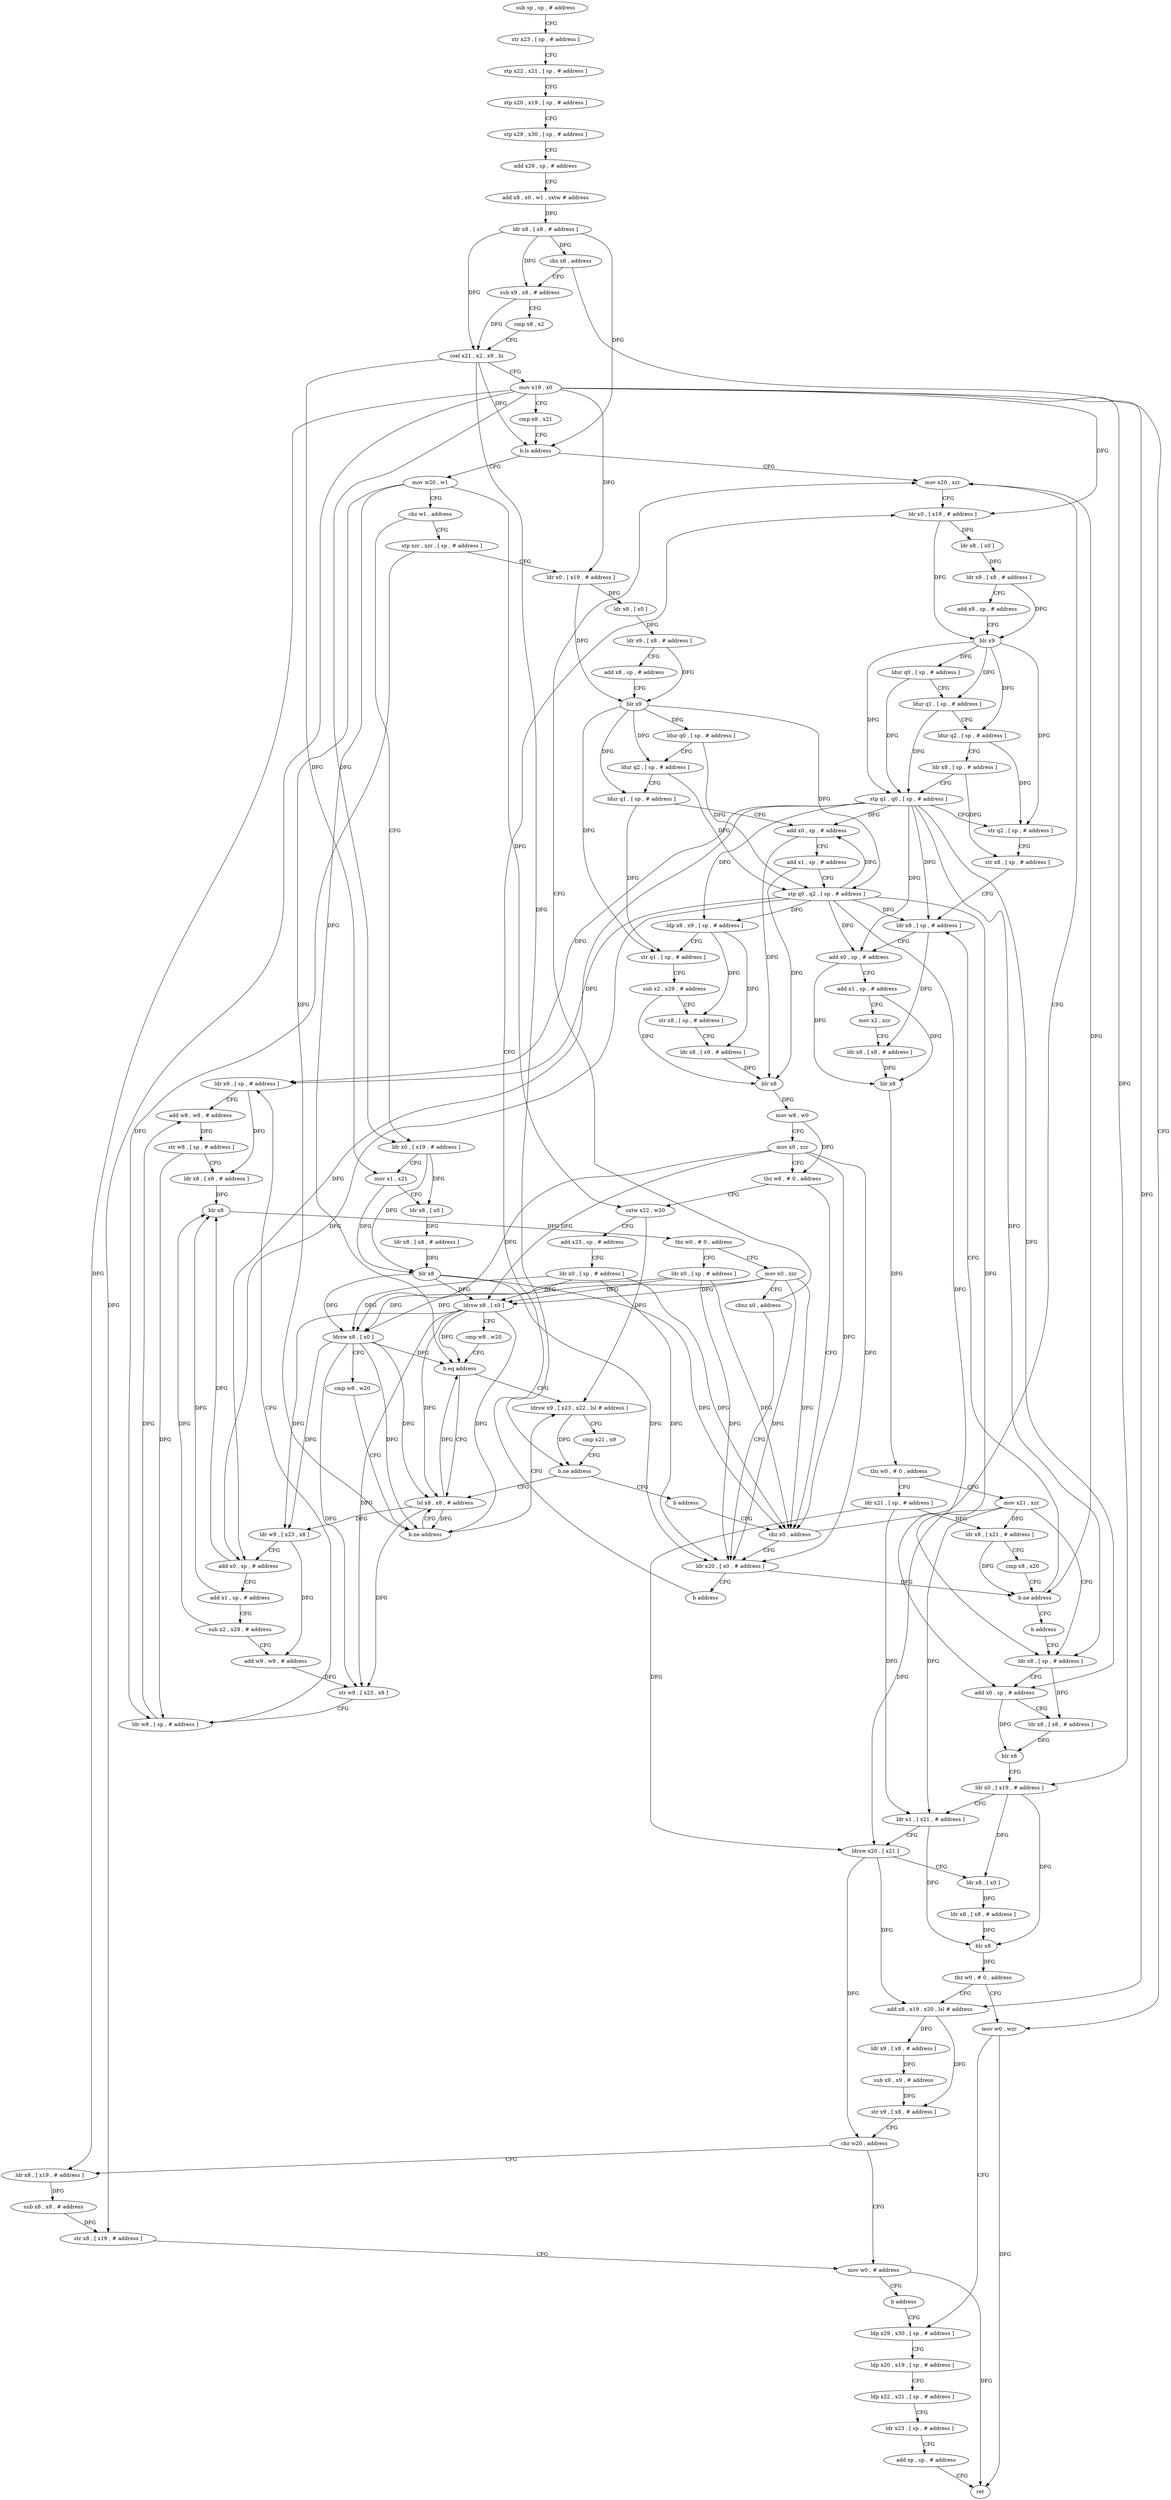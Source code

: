 digraph "func" {
"69828" [label = "sub sp , sp , # address" ]
"69832" [label = "str x23 , [ sp , # address ]" ]
"69836" [label = "stp x22 , x21 , [ sp , # address ]" ]
"69840" [label = "stp x20 , x19 , [ sp , # address ]" ]
"69844" [label = "stp x29 , x30 , [ sp , # address ]" ]
"69848" [label = "add x29 , sp , # address" ]
"69852" [label = "add x8 , x0 , w1 , sxtw # address" ]
"69856" [label = "ldr x8 , [ x8 , # address ]" ]
"69860" [label = "cbz x8 , address" ]
"70320" [label = "mov w0 , wzr" ]
"69864" [label = "sub x9 , x8 , # address" ]
"70324" [label = "ldp x29 , x30 , [ sp , # address ]" ]
"69868" [label = "cmp x8 , x2" ]
"69872" [label = "csel x21 , x2 , x9 , hi" ]
"69876" [label = "mov x19 , x0" ]
"69880" [label = "cmp x8 , x21" ]
"69884" [label = "b.ls address" ]
"70132" [label = "mov x20 , xzr" ]
"69888" [label = "mov w20 , w1" ]
"70136" [label = "ldr x0 , [ x19 , # address ]" ]
"69892" [label = "cbz w1 , address" ]
"70092" [label = "ldr x0 , [ x19 , # address ]" ]
"69896" [label = "stp xzr , xzr , [ sp , # address ]" ]
"70232" [label = "mov x21 , xzr" ]
"70236" [label = "ldr x8 , [ sp , # address ]" ]
"70212" [label = "ldr x21 , [ sp , # address ]" ]
"70216" [label = "ldr x8 , [ x21 , # address ]" ]
"70220" [label = "cmp x8 , x20" ]
"70224" [label = "b.ne address" ]
"70184" [label = "ldr x8 , [ sp , # address ]" ]
"70228" [label = "b address" ]
"70096" [label = "mov x1 , x21" ]
"70100" [label = "ldr x8 , [ x0 ]" ]
"70104" [label = "ldr x8 , [ x8 , # address ]" ]
"70108" [label = "blr x8" ]
"70112" [label = "cbz x0 , address" ]
"69900" [label = "ldr x0 , [ x19 , # address ]" ]
"69904" [label = "ldr x8 , [ x0 ]" ]
"69908" [label = "ldr x9 , [ x8 , # address ]" ]
"69912" [label = "add x8 , sp , # address" ]
"69916" [label = "blr x9" ]
"69920" [label = "ldur q0 , [ sp , # address ]" ]
"69924" [label = "ldur q2 , [ sp , # address ]" ]
"69928" [label = "ldur q1 , [ sp , # address ]" ]
"69932" [label = "add x0 , sp , # address" ]
"69936" [label = "add x1 , sp , # address" ]
"69940" [label = "stp q0 , q2 , [ sp , # address ]" ]
"69944" [label = "ldp x8 , x9 , [ sp , # address ]" ]
"69948" [label = "str q1 , [ sp , # address ]" ]
"69952" [label = "sub x2 , x29 , # address" ]
"69956" [label = "str x8 , [ sp , # address ]" ]
"69960" [label = "ldr x8 , [ x9 , # address ]" ]
"69964" [label = "blr x8" ]
"69968" [label = "mov w8 , w0" ]
"69972" [label = "mov x0 , xzr" ]
"69976" [label = "tbz w8 , # 0 , address" ]
"69980" [label = "sxtw x22 , w20" ]
"70280" [label = "add x8 , x19 , x20 , lsl # address" ]
"70284" [label = "ldr x9 , [ x8 , # address ]" ]
"70288" [label = "sub x9 , x9 , # address" ]
"70292" [label = "str x9 , [ x8 , # address ]" ]
"70296" [label = "cbz w20 , address" ]
"70312" [label = "mov w0 , # address" ]
"70300" [label = "ldr x8 , [ x19 , # address ]" ]
"70188" [label = "add x0 , sp , # address" ]
"70192" [label = "add x1 , sp , # address" ]
"70196" [label = "mov x2 , xzr" ]
"70200" [label = "ldr x8 , [ x8 , # address ]" ]
"70204" [label = "blr x8" ]
"70208" [label = "tbz w0 , # 0 , address" ]
"70116" [label = "ldr x20 , [ x0 , # address ]" ]
"70120" [label = "b address" ]
"69984" [label = "add x23 , sp , # address" ]
"69988" [label = "ldr x0 , [ sp , # address ]" ]
"69992" [label = "ldrsw x8 , [ x0 ]" ]
"69996" [label = "cmp w8 , w20" ]
"70000" [label = "b.eq address" ]
"70076" [label = "ldrsw x9 , [ x23 , x22 , lsl # address ]" ]
"70004" [label = "lsl x8 , x8 , # address" ]
"70316" [label = "b address" ]
"70304" [label = "sub x8 , x8 , # address" ]
"70308" [label = "str x8 , [ x19 , # address ]" ]
"70240" [label = "add x0 , sp , # address" ]
"70244" [label = "ldr x8 , [ x8 , # address ]" ]
"70248" [label = "blr x8" ]
"70252" [label = "ldr x0 , [ x19 , # address ]" ]
"70256" [label = "ldr x1 , [ x21 , # address ]" ]
"70260" [label = "ldrsw x20 , [ x21 ]" ]
"70264" [label = "ldr x8 , [ x0 ]" ]
"70268" [label = "ldr x8 , [ x8 , # address ]" ]
"70272" [label = "blr x8" ]
"70276" [label = "tbz w0 , # 0 , address" ]
"70140" [label = "ldr x8 , [ x0 ]" ]
"70144" [label = "ldr x9 , [ x8 , # address ]" ]
"70148" [label = "add x8 , sp , # address" ]
"70152" [label = "blr x9" ]
"70156" [label = "ldur q0 , [ sp , # address ]" ]
"70160" [label = "ldur q1 , [ sp , # address ]" ]
"70164" [label = "ldur q2 , [ sp , # address ]" ]
"70168" [label = "ldr x8 , [ sp , # address ]" ]
"70172" [label = "stp q1 , q0 , [ sp , # address ]" ]
"70176" [label = "str q2 , [ sp , # address ]" ]
"70180" [label = "str x8 , [ sp , # address ]" ]
"70080" [label = "cmp x21 , x9" ]
"70084" [label = "b.ne address" ]
"70088" [label = "b address" ]
"70008" [label = "ldr w9 , [ x23 , x8 ]" ]
"70012" [label = "add x0 , sp , # address" ]
"70016" [label = "add x1 , sp , # address" ]
"70020" [label = "sub x2 , x29 , # address" ]
"70024" [label = "add w9 , w9 , # address" ]
"70028" [label = "str w9 , [ x23 , x8 ]" ]
"70032" [label = "ldr w8 , [ sp , # address ]" ]
"70036" [label = "ldr x9 , [ sp , # address ]" ]
"70040" [label = "add w8 , w8 , # address" ]
"70044" [label = "str w8 , [ sp , # address ]" ]
"70048" [label = "ldr x8 , [ x9 , # address ]" ]
"70052" [label = "blr x8" ]
"70056" [label = "tbz w0 , # 0 , address" ]
"70124" [label = "mov x0 , xzr" ]
"70060" [label = "ldr x0 , [ sp , # address ]" ]
"70328" [label = "ldp x20 , x19 , [ sp , # address ]" ]
"70332" [label = "ldp x22 , x21 , [ sp , # address ]" ]
"70336" [label = "ldr x23 , [ sp , # address ]" ]
"70340" [label = "add sp , sp , # address" ]
"70344" [label = "ret" ]
"70128" [label = "cbnz x0 , address" ]
"70064" [label = "ldrsw x8 , [ x0 ]" ]
"70068" [label = "cmp w8 , w20" ]
"70072" [label = "b.ne address" ]
"69828" -> "69832" [ label = "CFG" ]
"69832" -> "69836" [ label = "CFG" ]
"69836" -> "69840" [ label = "CFG" ]
"69840" -> "69844" [ label = "CFG" ]
"69844" -> "69848" [ label = "CFG" ]
"69848" -> "69852" [ label = "CFG" ]
"69852" -> "69856" [ label = "DFG" ]
"69856" -> "69860" [ label = "DFG" ]
"69856" -> "69864" [ label = "DFG" ]
"69856" -> "69872" [ label = "DFG" ]
"69856" -> "69884" [ label = "DFG" ]
"69860" -> "70320" [ label = "CFG" ]
"69860" -> "69864" [ label = "CFG" ]
"70320" -> "70324" [ label = "CFG" ]
"70320" -> "70344" [ label = "DFG" ]
"69864" -> "69868" [ label = "CFG" ]
"69864" -> "69872" [ label = "DFG" ]
"70324" -> "70328" [ label = "CFG" ]
"69868" -> "69872" [ label = "CFG" ]
"69872" -> "69876" [ label = "CFG" ]
"69872" -> "69884" [ label = "DFG" ]
"69872" -> "70096" [ label = "DFG" ]
"69872" -> "70084" [ label = "DFG" ]
"69876" -> "69880" [ label = "CFG" ]
"69876" -> "70136" [ label = "DFG" ]
"69876" -> "70092" [ label = "DFG" ]
"69876" -> "69900" [ label = "DFG" ]
"69876" -> "70252" [ label = "DFG" ]
"69876" -> "70280" [ label = "DFG" ]
"69876" -> "70300" [ label = "DFG" ]
"69876" -> "70308" [ label = "DFG" ]
"69880" -> "69884" [ label = "CFG" ]
"69884" -> "70132" [ label = "CFG" ]
"69884" -> "69888" [ label = "CFG" ]
"70132" -> "70136" [ label = "CFG" ]
"70132" -> "70224" [ label = "DFG" ]
"69888" -> "69892" [ label = "CFG" ]
"69888" -> "69980" [ label = "DFG" ]
"69888" -> "70000" [ label = "DFG" ]
"69888" -> "70072" [ label = "DFG" ]
"70136" -> "70140" [ label = "DFG" ]
"70136" -> "70152" [ label = "DFG" ]
"69892" -> "70092" [ label = "CFG" ]
"69892" -> "69896" [ label = "CFG" ]
"70092" -> "70096" [ label = "CFG" ]
"70092" -> "70100" [ label = "DFG" ]
"70092" -> "70108" [ label = "DFG" ]
"69896" -> "69900" [ label = "CFG" ]
"69896" -> "70032" [ label = "DFG" ]
"70232" -> "70236" [ label = "CFG" ]
"70232" -> "70216" [ label = "DFG" ]
"70232" -> "70256" [ label = "DFG" ]
"70232" -> "70260" [ label = "DFG" ]
"70236" -> "70240" [ label = "CFG" ]
"70236" -> "70244" [ label = "DFG" ]
"70212" -> "70216" [ label = "DFG" ]
"70212" -> "70256" [ label = "DFG" ]
"70212" -> "70260" [ label = "DFG" ]
"70216" -> "70220" [ label = "CFG" ]
"70216" -> "70224" [ label = "DFG" ]
"70220" -> "70224" [ label = "CFG" ]
"70224" -> "70184" [ label = "CFG" ]
"70224" -> "70228" [ label = "CFG" ]
"70184" -> "70188" [ label = "CFG" ]
"70184" -> "70200" [ label = "DFG" ]
"70228" -> "70236" [ label = "CFG" ]
"70096" -> "70100" [ label = "CFG" ]
"70096" -> "70108" [ label = "DFG" ]
"70100" -> "70104" [ label = "DFG" ]
"70104" -> "70108" [ label = "DFG" ]
"70108" -> "70112" [ label = "DFG" ]
"70108" -> "69992" [ label = "DFG" ]
"70108" -> "70116" [ label = "DFG" ]
"70108" -> "70064" [ label = "DFG" ]
"70112" -> "70132" [ label = "CFG" ]
"70112" -> "70116" [ label = "CFG" ]
"69900" -> "69904" [ label = "DFG" ]
"69900" -> "69916" [ label = "DFG" ]
"69904" -> "69908" [ label = "DFG" ]
"69908" -> "69912" [ label = "CFG" ]
"69908" -> "69916" [ label = "DFG" ]
"69912" -> "69916" [ label = "CFG" ]
"69916" -> "69920" [ label = "DFG" ]
"69916" -> "69940" [ label = "DFG" ]
"69916" -> "69928" [ label = "DFG" ]
"69916" -> "69948" [ label = "DFG" ]
"69916" -> "69924" [ label = "DFG" ]
"69920" -> "69924" [ label = "CFG" ]
"69920" -> "69940" [ label = "DFG" ]
"69924" -> "69928" [ label = "CFG" ]
"69924" -> "69940" [ label = "DFG" ]
"69928" -> "69932" [ label = "CFG" ]
"69928" -> "69948" [ label = "DFG" ]
"69932" -> "69936" [ label = "CFG" ]
"69932" -> "69964" [ label = "DFG" ]
"69936" -> "69940" [ label = "CFG" ]
"69936" -> "69964" [ label = "DFG" ]
"69940" -> "69944" [ label = "DFG" ]
"69940" -> "69932" [ label = "DFG" ]
"69940" -> "70184" [ label = "DFG" ]
"69940" -> "70036" [ label = "DFG" ]
"69940" -> "70236" [ label = "DFG" ]
"69940" -> "70188" [ label = "DFG" ]
"69940" -> "70012" [ label = "DFG" ]
"69940" -> "70240" [ label = "DFG" ]
"69944" -> "69948" [ label = "CFG" ]
"69944" -> "69956" [ label = "DFG" ]
"69944" -> "69960" [ label = "DFG" ]
"69948" -> "69952" [ label = "CFG" ]
"69952" -> "69956" [ label = "CFG" ]
"69952" -> "69964" [ label = "DFG" ]
"69956" -> "69960" [ label = "CFG" ]
"69960" -> "69964" [ label = "DFG" ]
"69964" -> "69968" [ label = "DFG" ]
"69968" -> "69972" [ label = "CFG" ]
"69968" -> "69976" [ label = "DFG" ]
"69972" -> "69976" [ label = "CFG" ]
"69972" -> "70112" [ label = "DFG" ]
"69972" -> "69992" [ label = "DFG" ]
"69972" -> "70116" [ label = "DFG" ]
"69972" -> "70064" [ label = "DFG" ]
"69976" -> "70112" [ label = "CFG" ]
"69976" -> "69980" [ label = "CFG" ]
"69980" -> "69984" [ label = "CFG" ]
"69980" -> "70076" [ label = "DFG" ]
"70280" -> "70284" [ label = "DFG" ]
"70280" -> "70292" [ label = "DFG" ]
"70284" -> "70288" [ label = "DFG" ]
"70288" -> "70292" [ label = "DFG" ]
"70292" -> "70296" [ label = "CFG" ]
"70296" -> "70312" [ label = "CFG" ]
"70296" -> "70300" [ label = "CFG" ]
"70312" -> "70316" [ label = "CFG" ]
"70312" -> "70344" [ label = "DFG" ]
"70300" -> "70304" [ label = "DFG" ]
"70188" -> "70192" [ label = "CFG" ]
"70188" -> "70204" [ label = "DFG" ]
"70192" -> "70196" [ label = "CFG" ]
"70192" -> "70204" [ label = "DFG" ]
"70196" -> "70200" [ label = "CFG" ]
"70200" -> "70204" [ label = "DFG" ]
"70204" -> "70208" [ label = "DFG" ]
"70208" -> "70232" [ label = "CFG" ]
"70208" -> "70212" [ label = "CFG" ]
"70116" -> "70120" [ label = "CFG" ]
"70116" -> "70224" [ label = "DFG" ]
"70120" -> "70136" [ label = "CFG" ]
"69984" -> "69988" [ label = "CFG" ]
"69988" -> "69992" [ label = "DFG" ]
"69988" -> "70112" [ label = "DFG" ]
"69988" -> "70116" [ label = "DFG" ]
"69988" -> "70064" [ label = "DFG" ]
"69992" -> "69996" [ label = "CFG" ]
"69992" -> "70000" [ label = "DFG" ]
"69992" -> "70004" [ label = "DFG" ]
"69992" -> "70008" [ label = "DFG" ]
"69992" -> "70028" [ label = "DFG" ]
"69992" -> "70072" [ label = "DFG" ]
"69996" -> "70000" [ label = "CFG" ]
"70000" -> "70076" [ label = "CFG" ]
"70000" -> "70004" [ label = "CFG" ]
"70076" -> "70080" [ label = "CFG" ]
"70076" -> "70084" [ label = "DFG" ]
"70004" -> "70008" [ label = "DFG" ]
"70004" -> "70000" [ label = "DFG" ]
"70004" -> "70028" [ label = "DFG" ]
"70004" -> "70072" [ label = "DFG" ]
"70316" -> "70324" [ label = "CFG" ]
"70304" -> "70308" [ label = "DFG" ]
"70308" -> "70312" [ label = "CFG" ]
"70240" -> "70244" [ label = "CFG" ]
"70240" -> "70248" [ label = "DFG" ]
"70244" -> "70248" [ label = "DFG" ]
"70248" -> "70252" [ label = "CFG" ]
"70252" -> "70256" [ label = "CFG" ]
"70252" -> "70264" [ label = "DFG" ]
"70252" -> "70272" [ label = "DFG" ]
"70256" -> "70260" [ label = "CFG" ]
"70256" -> "70272" [ label = "DFG" ]
"70260" -> "70264" [ label = "CFG" ]
"70260" -> "70280" [ label = "DFG" ]
"70260" -> "70296" [ label = "DFG" ]
"70264" -> "70268" [ label = "DFG" ]
"70268" -> "70272" [ label = "DFG" ]
"70272" -> "70276" [ label = "DFG" ]
"70276" -> "70320" [ label = "CFG" ]
"70276" -> "70280" [ label = "CFG" ]
"70140" -> "70144" [ label = "DFG" ]
"70144" -> "70148" [ label = "CFG" ]
"70144" -> "70152" [ label = "DFG" ]
"70148" -> "70152" [ label = "CFG" ]
"70152" -> "70156" [ label = "DFG" ]
"70152" -> "70172" [ label = "DFG" ]
"70152" -> "70160" [ label = "DFG" ]
"70152" -> "70164" [ label = "DFG" ]
"70152" -> "70176" [ label = "DFG" ]
"70156" -> "70160" [ label = "CFG" ]
"70156" -> "70172" [ label = "DFG" ]
"70160" -> "70164" [ label = "CFG" ]
"70160" -> "70172" [ label = "DFG" ]
"70164" -> "70168" [ label = "CFG" ]
"70164" -> "70176" [ label = "DFG" ]
"70168" -> "70172" [ label = "CFG" ]
"70168" -> "70180" [ label = "DFG" ]
"70172" -> "70176" [ label = "CFG" ]
"70172" -> "69944" [ label = "DFG" ]
"70172" -> "70184" [ label = "DFG" ]
"70172" -> "70036" [ label = "DFG" ]
"70172" -> "70236" [ label = "DFG" ]
"70172" -> "69932" [ label = "DFG" ]
"70172" -> "70188" [ label = "DFG" ]
"70172" -> "70012" [ label = "DFG" ]
"70172" -> "70240" [ label = "DFG" ]
"70176" -> "70180" [ label = "CFG" ]
"70180" -> "70184" [ label = "CFG" ]
"70080" -> "70084" [ label = "CFG" ]
"70084" -> "70004" [ label = "CFG" ]
"70084" -> "70088" [ label = "CFG" ]
"70088" -> "70112" [ label = "CFG" ]
"70008" -> "70012" [ label = "CFG" ]
"70008" -> "70024" [ label = "DFG" ]
"70012" -> "70016" [ label = "CFG" ]
"70012" -> "70052" [ label = "DFG" ]
"70016" -> "70020" [ label = "CFG" ]
"70016" -> "70052" [ label = "DFG" ]
"70020" -> "70024" [ label = "CFG" ]
"70020" -> "70052" [ label = "DFG" ]
"70024" -> "70028" [ label = "DFG" ]
"70028" -> "70032" [ label = "CFG" ]
"70032" -> "70036" [ label = "CFG" ]
"70032" -> "70040" [ label = "DFG" ]
"70036" -> "70040" [ label = "CFG" ]
"70036" -> "70048" [ label = "DFG" ]
"70040" -> "70044" [ label = "DFG" ]
"70044" -> "70048" [ label = "CFG" ]
"70044" -> "70032" [ label = "DFG" ]
"70048" -> "70052" [ label = "DFG" ]
"70052" -> "70056" [ label = "DFG" ]
"70056" -> "70124" [ label = "CFG" ]
"70056" -> "70060" [ label = "CFG" ]
"70124" -> "70128" [ label = "CFG" ]
"70124" -> "70112" [ label = "DFG" ]
"70124" -> "69992" [ label = "DFG" ]
"70124" -> "70116" [ label = "DFG" ]
"70124" -> "70064" [ label = "DFG" ]
"70060" -> "70064" [ label = "DFG" ]
"70060" -> "70112" [ label = "DFG" ]
"70060" -> "69992" [ label = "DFG" ]
"70060" -> "70116" [ label = "DFG" ]
"70328" -> "70332" [ label = "CFG" ]
"70332" -> "70336" [ label = "CFG" ]
"70336" -> "70340" [ label = "CFG" ]
"70340" -> "70344" [ label = "CFG" ]
"70128" -> "70116" [ label = "CFG" ]
"70128" -> "70132" [ label = "CFG" ]
"70064" -> "70068" [ label = "CFG" ]
"70064" -> "70004" [ label = "DFG" ]
"70064" -> "70008" [ label = "DFG" ]
"70064" -> "70000" [ label = "DFG" ]
"70064" -> "70028" [ label = "DFG" ]
"70064" -> "70072" [ label = "DFG" ]
"70068" -> "70072" [ label = "CFG" ]
"70072" -> "70004" [ label = "CFG" ]
"70072" -> "70076" [ label = "CFG" ]
}
